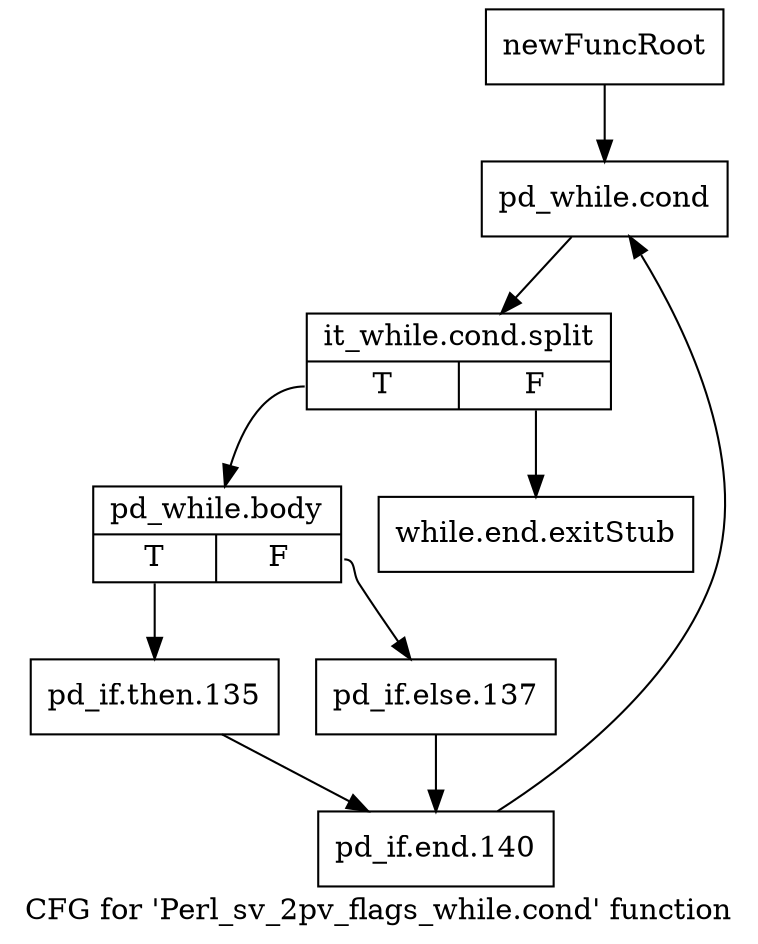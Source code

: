 digraph "CFG for 'Perl_sv_2pv_flags_while.cond' function" {
	label="CFG for 'Perl_sv_2pv_flags_while.cond' function";

	Node0x543a110 [shape=record,label="{newFuncRoot}"];
	Node0x543a110 -> Node0x547a9c0;
	Node0x547a970 [shape=record,label="{while.end.exitStub}"];
	Node0x547a9c0 [shape=record,label="{pd_while.cond}"];
	Node0x547a9c0 -> Node0x6eb7da0;
	Node0x6eb7da0 [shape=record,label="{it_while.cond.split|{<s0>T|<s1>F}}"];
	Node0x6eb7da0:s0 -> Node0x547aa10;
	Node0x6eb7da0:s1 -> Node0x547a970;
	Node0x547aa10 [shape=record,label="{pd_while.body|{<s0>T|<s1>F}}"];
	Node0x547aa10:s0 -> Node0x547aab0;
	Node0x547aa10:s1 -> Node0x547aa60;
	Node0x547aa60 [shape=record,label="{pd_if.else.137}"];
	Node0x547aa60 -> Node0x547ab00;
	Node0x547aab0 [shape=record,label="{pd_if.then.135}"];
	Node0x547aab0 -> Node0x547ab00;
	Node0x547ab00 [shape=record,label="{pd_if.end.140}"];
	Node0x547ab00 -> Node0x547a9c0;
}
